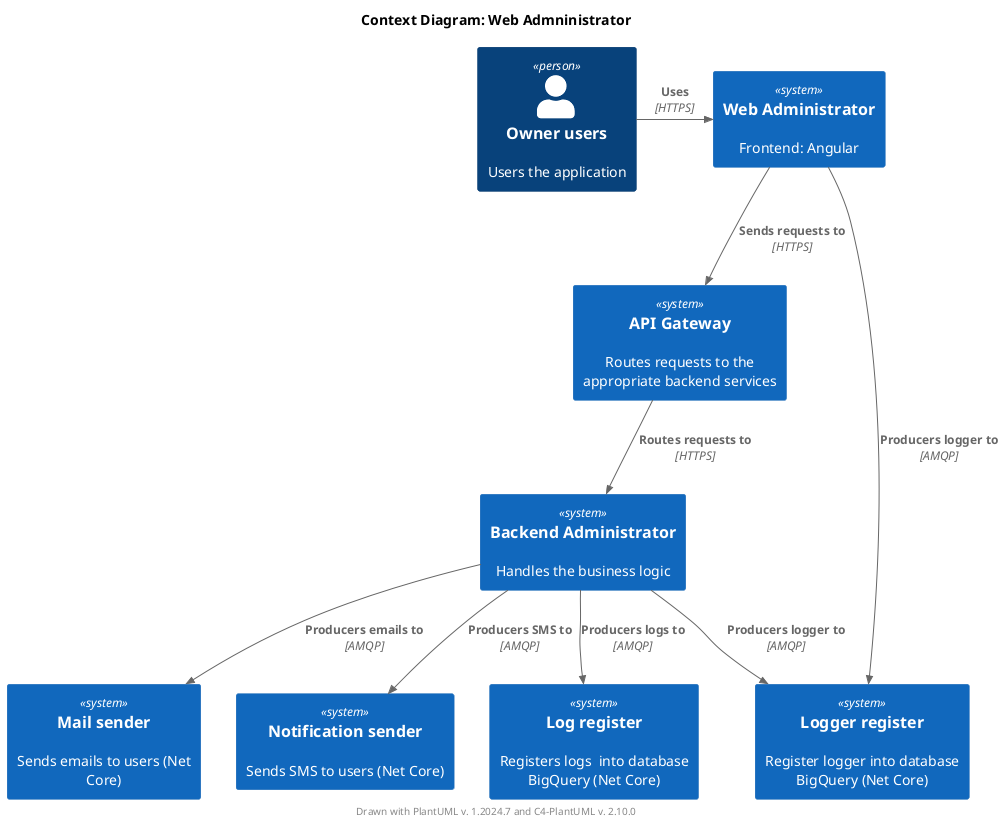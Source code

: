 @startuml blogging-context
title "Context Diagram: Web Admninistrator"
!include <C4/C4_Component>

' Person
Person(user, "Owner users", "Users the application")

' Frontend Application
System(FrontendApp, "Web Administrator", "Frontend: Angular")

' Gateway 
System(APIGateway, "API Gateway", "Routes requests to the appropriate backend services")

' Backend Services
System(Backend, "Backend Administrator", "Handles the business logic")

' Consumers
System(ConsumerMail, "Mail sender", "Sends emails to users (Net Core)")
System(ConsumerNotification, "Notification sender", "Sends SMS to users (Net Core)")
System(ConsumerLog, "Log register", "Registers logs  into database BigQuery (Net Core)")
System(ConsumerLogger, "Logger register", "Register logger into database BigQuery (Net Core)")

' Relationships
Rel_R(user, FrontendApp, "Uses", "HTTPS")
Rel_D(FrontendApp, APIGateway, "Sends requests to", "HTTPS")
Rel_D(APIGateway, Backend, "Routes requests to", "HTTPS")
Rel(Backend, ConsumerMail, "Producers emails to", "AMQP")
Rel(Backend, ConsumerNotification, "Producers SMS to", "AMQP")
Rel(Backend, ConsumerLog, "Producers logs to", "AMQP")
Rel(Backend, ConsumerLogger, "Producers logger to", "AMQP")
Rel(FrontendApp, ConsumerLogger, "Producers logger to", "AMQP")

footer Drawn with PlantUML v. %version() and C4-PlantUML v. C4Version()
@enduml
